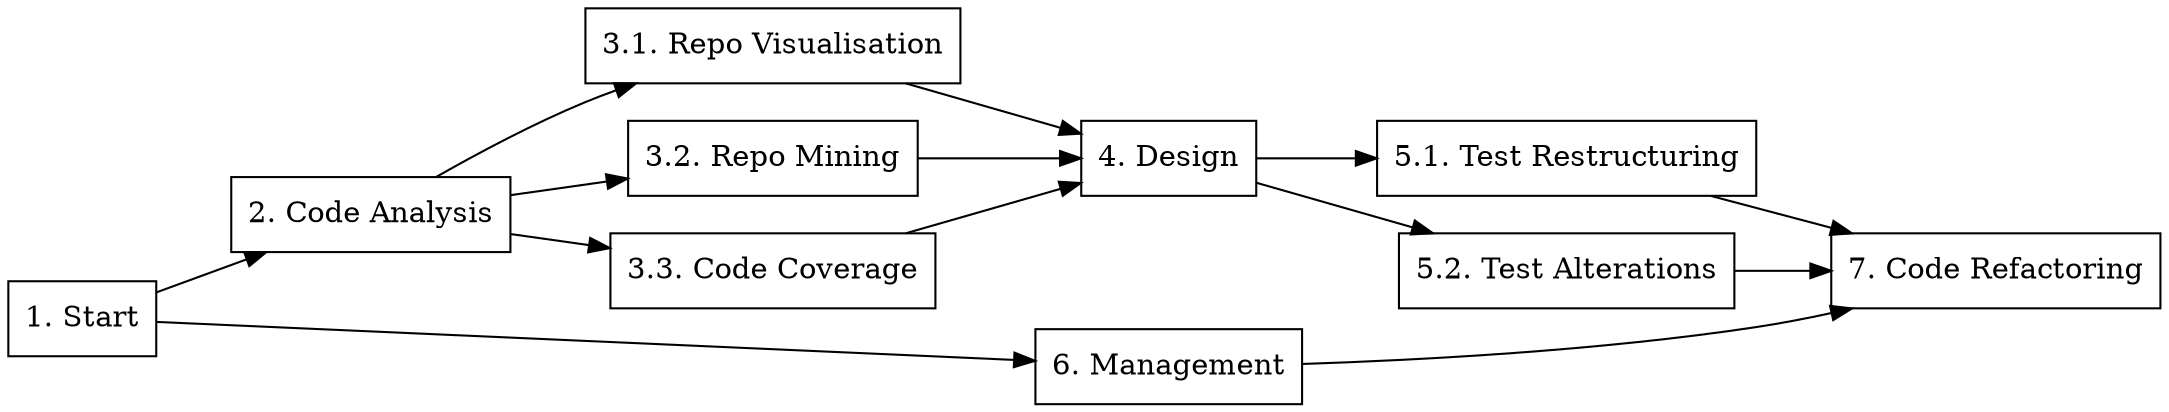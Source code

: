 
digraph Pert {
	rankdir=LR;
	node[shape=box];
	1 [label="1. Start"];
	2 [label="2. Code Analysis"];
	31 [label="3.1. Repo Visualisation"];
	32 [label="3.2. Repo Mining"];
	33 [label="3.3. Code Coverage"];
	4 [label="4. Design"];
	51 [label="5.1. Test Restructuring"];
	52 [label="5.2. Test Alterations"];
	6 [label="6. Management"];
	7 [label="7. Code Refactoring"];
	
	1 -> 2;
	2 -> 31;
	2 -> 32;
	2 -> 33;
	31 -> 4;
	32 -> 4;
	33 -> 4;
	4 -> 51;
	4 -> 52;
	51 -> 7;
	52 -> 7;
	1 -> 6;
	6 -> 7;
}
